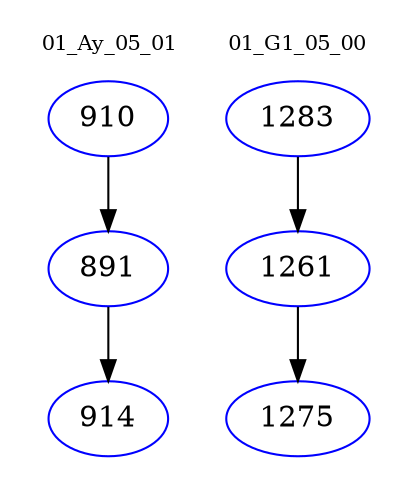 digraph{
subgraph cluster_0 {
color = white
label = "01_Ay_05_01";
fontsize=10;
T0_910 [label="910", color="blue"]
T0_910 -> T0_891 [color="black"]
T0_891 [label="891", color="blue"]
T0_891 -> T0_914 [color="black"]
T0_914 [label="914", color="blue"]
}
subgraph cluster_1 {
color = white
label = "01_G1_05_00";
fontsize=10;
T1_1283 [label="1283", color="blue"]
T1_1283 -> T1_1261 [color="black"]
T1_1261 [label="1261", color="blue"]
T1_1261 -> T1_1275 [color="black"]
T1_1275 [label="1275", color="blue"]
}
}
